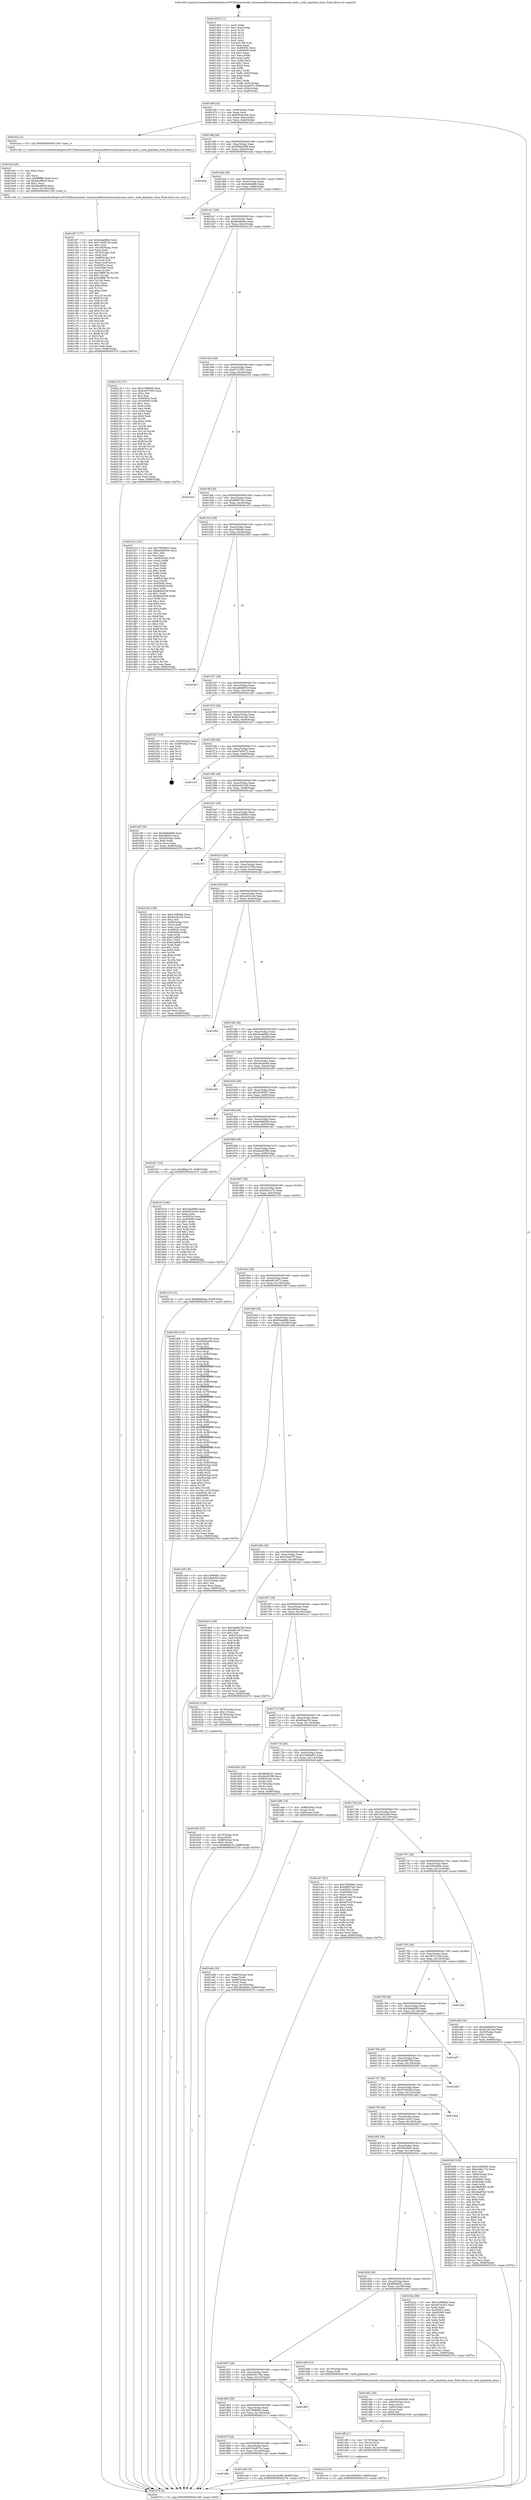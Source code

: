 digraph "0x401400" {
  label = "0x401400 (/mnt/c/Users/mathe/Desktop/tcc/POCII/binaries/extr_linuxsoundfirewiretascamtascam-midi.c_midi_playback_close_Final-ollvm.out::main(0))"
  labelloc = "t"
  node[shape=record]

  Entry [label="",width=0.3,height=0.3,shape=circle,fillcolor=black,style=filled]
  "0x40146f" [label="{
     0x40146f [32]\l
     | [instrs]\l
     &nbsp;&nbsp;0x40146f \<+6\>: mov -0x98(%rbp),%eax\l
     &nbsp;&nbsp;0x401475 \<+2\>: mov %eax,%ecx\l
     &nbsp;&nbsp;0x401477 \<+6\>: sub $0x855cb3e4,%ecx\l
     &nbsp;&nbsp;0x40147d \<+6\>: mov %eax,-0xac(%rbp)\l
     &nbsp;&nbsp;0x401483 \<+6\>: mov %ecx,-0xb0(%rbp)\l
     &nbsp;&nbsp;0x401489 \<+6\>: je 0000000000401bca \<main+0x7ca\>\l
  }"]
  "0x401bca" [label="{
     0x401bca [5]\l
     | [instrs]\l
     &nbsp;&nbsp;0x401bca \<+5\>: call 0000000000401160 \<next_i\>\l
     | [calls]\l
     &nbsp;&nbsp;0x401160 \{1\} (/mnt/c/Users/mathe/Desktop/tcc/POCII/binaries/extr_linuxsoundfirewiretascamtascam-midi.c_midi_playback_close_Final-ollvm.out::next_i)\l
  }"]
  "0x40148f" [label="{
     0x40148f [28]\l
     | [instrs]\l
     &nbsp;&nbsp;0x40148f \<+5\>: jmp 0000000000401494 \<main+0x94\>\l
     &nbsp;&nbsp;0x401494 \<+6\>: mov -0xac(%rbp),%eax\l
     &nbsp;&nbsp;0x40149a \<+5\>: sub $0x859a6288,%eax\l
     &nbsp;&nbsp;0x40149f \<+6\>: mov %eax,-0xb4(%rbp)\l
     &nbsp;&nbsp;0x4014a5 \<+6\>: je 0000000000401eda \<main+0xada\>\l
  }"]
  Exit [label="",width=0.3,height=0.3,shape=circle,fillcolor=black,style=filled,peripheries=2]
  "0x401eda" [label="{
     0x401eda\l
  }", style=dashed]
  "0x4014ab" [label="{
     0x4014ab [28]\l
     | [instrs]\l
     &nbsp;&nbsp;0x4014ab \<+5\>: jmp 00000000004014b0 \<main+0xb0\>\l
     &nbsp;&nbsp;0x4014b0 \<+6\>: mov -0xac(%rbp),%eax\l
     &nbsp;&nbsp;0x4014b6 \<+5\>: sub $0x8a9e8afb,%eax\l
     &nbsp;&nbsp;0x4014bb \<+6\>: mov %eax,-0xb8(%rbp)\l
     &nbsp;&nbsp;0x4014c1 \<+6\>: je 0000000000401f51 \<main+0xb51\>\l
  }"]
  "0x401e14" [label="{
     0x401e14 [15]\l
     | [instrs]\l
     &nbsp;&nbsp;0x401e14 \<+10\>: movl $0x5bf2fd02,-0x98(%rbp)\l
     &nbsp;&nbsp;0x401e1e \<+5\>: jmp 000000000040237b \<main+0xf7b\>\l
  }"]
  "0x401f51" [label="{
     0x401f51\l
  }", style=dashed]
  "0x4014c7" [label="{
     0x4014c7 [28]\l
     | [instrs]\l
     &nbsp;&nbsp;0x4014c7 \<+5\>: jmp 00000000004014cc \<main+0xcc\>\l
     &nbsp;&nbsp;0x4014cc \<+6\>: mov -0xac(%rbp),%eax\l
     &nbsp;&nbsp;0x4014d2 \<+5\>: sub $0x8bbfe0aa,%eax\l
     &nbsp;&nbsp;0x4014d7 \<+6\>: mov %eax,-0xbc(%rbp)\l
     &nbsp;&nbsp;0x4014dd \<+6\>: je 000000000040212f \<main+0xd2f\>\l
  }"]
  "0x401dff" [label="{
     0x401dff [21]\l
     | [instrs]\l
     &nbsp;&nbsp;0x401dff \<+4\>: mov -0x70(%rbp),%rcx\l
     &nbsp;&nbsp;0x401e03 \<+3\>: mov (%rcx),%rcx\l
     &nbsp;&nbsp;0x401e06 \<+3\>: mov %rcx,%rdi\l
     &nbsp;&nbsp;0x401e09 \<+6\>: mov %eax,-0x14c(%rbp)\l
     &nbsp;&nbsp;0x401e0f \<+5\>: call 0000000000401030 \<free@plt\>\l
     | [calls]\l
     &nbsp;&nbsp;0x401030 \{1\} (unknown)\l
  }"]
  "0x40212f" [label="{
     0x40212f [137]\l
     | [instrs]\l
     &nbsp;&nbsp;0x40212f \<+5\>: mov $0xa74f6e84,%eax\l
     &nbsp;&nbsp;0x402134 \<+5\>: mov $0xc8107505,%ecx\l
     &nbsp;&nbsp;0x402139 \<+2\>: mov $0x1,%dl\l
     &nbsp;&nbsp;0x40213b \<+2\>: xor %esi,%esi\l
     &nbsp;&nbsp;0x40213d \<+7\>: mov 0x40505c,%edi\l
     &nbsp;&nbsp;0x402144 \<+8\>: mov 0x405060,%r8d\l
     &nbsp;&nbsp;0x40214c \<+3\>: sub $0x1,%esi\l
     &nbsp;&nbsp;0x40214f \<+3\>: mov %edi,%r9d\l
     &nbsp;&nbsp;0x402152 \<+3\>: add %esi,%r9d\l
     &nbsp;&nbsp;0x402155 \<+4\>: imul %r9d,%edi\l
     &nbsp;&nbsp;0x402159 \<+3\>: and $0x1,%edi\l
     &nbsp;&nbsp;0x40215c \<+3\>: cmp $0x0,%edi\l
     &nbsp;&nbsp;0x40215f \<+4\>: sete %r10b\l
     &nbsp;&nbsp;0x402163 \<+4\>: cmp $0xa,%r8d\l
     &nbsp;&nbsp;0x402167 \<+4\>: setl %r11b\l
     &nbsp;&nbsp;0x40216b \<+3\>: mov %r10b,%bl\l
     &nbsp;&nbsp;0x40216e \<+3\>: xor $0xff,%bl\l
     &nbsp;&nbsp;0x402171 \<+3\>: mov %r11b,%r14b\l
     &nbsp;&nbsp;0x402174 \<+4\>: xor $0xff,%r14b\l
     &nbsp;&nbsp;0x402178 \<+3\>: xor $0x1,%dl\l
     &nbsp;&nbsp;0x40217b \<+3\>: mov %bl,%r15b\l
     &nbsp;&nbsp;0x40217e \<+4\>: and $0xff,%r15b\l
     &nbsp;&nbsp;0x402182 \<+3\>: and %dl,%r10b\l
     &nbsp;&nbsp;0x402185 \<+3\>: mov %r14b,%r12b\l
     &nbsp;&nbsp;0x402188 \<+4\>: and $0xff,%r12b\l
     &nbsp;&nbsp;0x40218c \<+3\>: and %dl,%r11b\l
     &nbsp;&nbsp;0x40218f \<+3\>: or %r10b,%r15b\l
     &nbsp;&nbsp;0x402192 \<+3\>: or %r11b,%r12b\l
     &nbsp;&nbsp;0x402195 \<+3\>: xor %r12b,%r15b\l
     &nbsp;&nbsp;0x402198 \<+3\>: or %r14b,%bl\l
     &nbsp;&nbsp;0x40219b \<+3\>: xor $0xff,%bl\l
     &nbsp;&nbsp;0x40219e \<+3\>: or $0x1,%dl\l
     &nbsp;&nbsp;0x4021a1 \<+2\>: and %dl,%bl\l
     &nbsp;&nbsp;0x4021a3 \<+3\>: or %bl,%r15b\l
     &nbsp;&nbsp;0x4021a6 \<+4\>: test $0x1,%r15b\l
     &nbsp;&nbsp;0x4021aa \<+3\>: cmovne %ecx,%eax\l
     &nbsp;&nbsp;0x4021ad \<+6\>: mov %eax,-0x98(%rbp)\l
     &nbsp;&nbsp;0x4021b3 \<+5\>: jmp 000000000040237b \<main+0xf7b\>\l
  }"]
  "0x4014e3" [label="{
     0x4014e3 [28]\l
     | [instrs]\l
     &nbsp;&nbsp;0x4014e3 \<+5\>: jmp 00000000004014e8 \<main+0xe8\>\l
     &nbsp;&nbsp;0x4014e8 \<+6\>: mov -0xac(%rbp),%eax\l
     &nbsp;&nbsp;0x4014ee \<+5\>: sub $0x9731f351,%eax\l
     &nbsp;&nbsp;0x4014f3 \<+6\>: mov %eax,-0xc0(%rbp)\l
     &nbsp;&nbsp;0x4014f9 \<+6\>: je 0000000000402333 \<main+0xf33\>\l
  }"]
  "0x401de2" [label="{
     0x401de2 [29]\l
     | [instrs]\l
     &nbsp;&nbsp;0x401de2 \<+10\>: movabs $0x4030d6,%rdi\l
     &nbsp;&nbsp;0x401dec \<+4\>: mov -0x60(%rbp),%rcx\l
     &nbsp;&nbsp;0x401df0 \<+2\>: mov %eax,(%rcx)\l
     &nbsp;&nbsp;0x401df2 \<+4\>: mov -0x60(%rbp),%rcx\l
     &nbsp;&nbsp;0x401df6 \<+2\>: mov (%rcx),%esi\l
     &nbsp;&nbsp;0x401df8 \<+2\>: mov $0x0,%al\l
     &nbsp;&nbsp;0x401dfa \<+5\>: call 0000000000401040 \<printf@plt\>\l
     | [calls]\l
     &nbsp;&nbsp;0x401040 \{1\} (unknown)\l
  }"]
  "0x402333" [label="{
     0x402333\l
  }", style=dashed]
  "0x4014ff" [label="{
     0x4014ff [28]\l
     | [instrs]\l
     &nbsp;&nbsp;0x4014ff \<+5\>: jmp 0000000000401504 \<main+0x104\>\l
     &nbsp;&nbsp;0x401504 \<+6\>: mov -0xac(%rbp),%eax\l
     &nbsp;&nbsp;0x40150a \<+5\>: sub $0x99f973a3,%eax\l
     &nbsp;&nbsp;0x40150f \<+6\>: mov %eax,-0xc4(%rbp)\l
     &nbsp;&nbsp;0x401515 \<+6\>: je 0000000000401d12 \<main+0x912\>\l
  }"]
  "0x40189b" [label="{
     0x40189b\l
  }", style=dashed]
  "0x401d12" [label="{
     0x401d12 [181]\l
     | [instrs]\l
     &nbsp;&nbsp;0x401d12 \<+5\>: mov $0x78080fe3,%eax\l
     &nbsp;&nbsp;0x401d17 \<+5\>: mov $0xdc6b650d,%ecx\l
     &nbsp;&nbsp;0x401d1c \<+2\>: mov $0x1,%dl\l
     &nbsp;&nbsp;0x401d1e \<+2\>: xor %esi,%esi\l
     &nbsp;&nbsp;0x401d20 \<+4\>: mov -0x68(%rbp),%rdi\l
     &nbsp;&nbsp;0x401d24 \<+3\>: mov (%rdi),%r8d\l
     &nbsp;&nbsp;0x401d27 \<+3\>: mov %esi,%r9d\l
     &nbsp;&nbsp;0x401d2a \<+3\>: sub %r8d,%r9d\l
     &nbsp;&nbsp;0x401d2d \<+3\>: mov %esi,%r8d\l
     &nbsp;&nbsp;0x401d30 \<+4\>: sub $0x1,%r8d\l
     &nbsp;&nbsp;0x401d34 \<+3\>: add %r8d,%r9d\l
     &nbsp;&nbsp;0x401d37 \<+3\>: sub %r9d,%esi\l
     &nbsp;&nbsp;0x401d3a \<+4\>: mov -0x68(%rbp),%rdi\l
     &nbsp;&nbsp;0x401d3e \<+2\>: mov %esi,(%rdi)\l
     &nbsp;&nbsp;0x401d40 \<+7\>: mov 0x40505c,%esi\l
     &nbsp;&nbsp;0x401d47 \<+8\>: mov 0x405060,%r8d\l
     &nbsp;&nbsp;0x401d4f \<+3\>: mov %esi,%r9d\l
     &nbsp;&nbsp;0x401d52 \<+7\>: add $0xfe8c8169,%r9d\l
     &nbsp;&nbsp;0x401d59 \<+4\>: sub $0x1,%r9d\l
     &nbsp;&nbsp;0x401d5d \<+7\>: sub $0xfe8c8169,%r9d\l
     &nbsp;&nbsp;0x401d64 \<+4\>: imul %r9d,%esi\l
     &nbsp;&nbsp;0x401d68 \<+3\>: and $0x1,%esi\l
     &nbsp;&nbsp;0x401d6b \<+3\>: cmp $0x0,%esi\l
     &nbsp;&nbsp;0x401d6e \<+4\>: sete %r10b\l
     &nbsp;&nbsp;0x401d72 \<+4\>: cmp $0xa,%r8d\l
     &nbsp;&nbsp;0x401d76 \<+4\>: setl %r11b\l
     &nbsp;&nbsp;0x401d7a \<+3\>: mov %r10b,%bl\l
     &nbsp;&nbsp;0x401d7d \<+3\>: xor $0xff,%bl\l
     &nbsp;&nbsp;0x401d80 \<+3\>: mov %r11b,%r14b\l
     &nbsp;&nbsp;0x401d83 \<+4\>: xor $0xff,%r14b\l
     &nbsp;&nbsp;0x401d87 \<+3\>: xor $0x1,%dl\l
     &nbsp;&nbsp;0x401d8a \<+3\>: mov %bl,%r15b\l
     &nbsp;&nbsp;0x401d8d \<+4\>: and $0xff,%r15b\l
     &nbsp;&nbsp;0x401d91 \<+3\>: and %dl,%r10b\l
     &nbsp;&nbsp;0x401d94 \<+3\>: mov %r14b,%r12b\l
     &nbsp;&nbsp;0x401d97 \<+4\>: and $0xff,%r12b\l
     &nbsp;&nbsp;0x401d9b \<+3\>: and %dl,%r11b\l
     &nbsp;&nbsp;0x401d9e \<+3\>: or %r10b,%r15b\l
     &nbsp;&nbsp;0x401da1 \<+3\>: or %r11b,%r12b\l
     &nbsp;&nbsp;0x401da4 \<+3\>: xor %r12b,%r15b\l
     &nbsp;&nbsp;0x401da7 \<+3\>: or %r14b,%bl\l
     &nbsp;&nbsp;0x401daa \<+3\>: xor $0xff,%bl\l
     &nbsp;&nbsp;0x401dad \<+3\>: or $0x1,%dl\l
     &nbsp;&nbsp;0x401db0 \<+2\>: and %dl,%bl\l
     &nbsp;&nbsp;0x401db2 \<+3\>: or %bl,%r15b\l
     &nbsp;&nbsp;0x401db5 \<+4\>: test $0x1,%r15b\l
     &nbsp;&nbsp;0x401db9 \<+3\>: cmovne %ecx,%eax\l
     &nbsp;&nbsp;0x401dbc \<+6\>: mov %eax,-0x98(%rbp)\l
     &nbsp;&nbsp;0x401dc2 \<+5\>: jmp 000000000040237b \<main+0xf7b\>\l
  }"]
  "0x40151b" [label="{
     0x40151b [28]\l
     | [instrs]\l
     &nbsp;&nbsp;0x40151b \<+5\>: jmp 0000000000401520 \<main+0x120\>\l
     &nbsp;&nbsp;0x401520 \<+6\>: mov -0xac(%rbp),%eax\l
     &nbsp;&nbsp;0x401526 \<+5\>: sub $0xa74f6e84,%eax\l
     &nbsp;&nbsp;0x40152b \<+6\>: mov %eax,-0xc8(%rbp)\l
     &nbsp;&nbsp;0x401531 \<+6\>: je 0000000000402363 \<main+0xf63\>\l
  }"]
  "0x401ca8" [label="{
     0x401ca8 [15]\l
     | [instrs]\l
     &nbsp;&nbsp;0x401ca8 \<+10\>: movl $0x1db32a99,-0x98(%rbp)\l
     &nbsp;&nbsp;0x401cb2 \<+5\>: jmp 000000000040237b \<main+0xf7b\>\l
  }"]
  "0x402363" [label="{
     0x402363\l
  }", style=dashed]
  "0x401537" [label="{
     0x401537 [28]\l
     | [instrs]\l
     &nbsp;&nbsp;0x401537 \<+5\>: jmp 000000000040153c \<main+0x13c\>\l
     &nbsp;&nbsp;0x40153c \<+6\>: mov -0xac(%rbp),%eax\l
     &nbsp;&nbsp;0x401542 \<+5\>: sub $0xadb9d819,%eax\l
     &nbsp;&nbsp;0x401547 \<+6\>: mov %eax,-0xcc(%rbp)\l
     &nbsp;&nbsp;0x40154d \<+6\>: je 0000000000401ad7 \<main+0x6d7\>\l
  }"]
  "0x40187f" [label="{
     0x40187f [28]\l
     | [instrs]\l
     &nbsp;&nbsp;0x40187f \<+5\>: jmp 0000000000401884 \<main+0x484\>\l
     &nbsp;&nbsp;0x401884 \<+6\>: mov -0xac(%rbp),%eax\l
     &nbsp;&nbsp;0x40188a \<+5\>: sub $0x7e2d873e,%eax\l
     &nbsp;&nbsp;0x40188f \<+6\>: mov %eax,-0x144(%rbp)\l
     &nbsp;&nbsp;0x401895 \<+6\>: je 0000000000401ca8 \<main+0x8a8\>\l
  }"]
  "0x401ad7" [label="{
     0x401ad7\l
  }", style=dashed]
  "0x401553" [label="{
     0x401553 [28]\l
     | [instrs]\l
     &nbsp;&nbsp;0x401553 \<+5\>: jmp 0000000000401558 \<main+0x158\>\l
     &nbsp;&nbsp;0x401558 \<+6\>: mov -0xac(%rbp),%eax\l
     &nbsp;&nbsp;0x40155e \<+5\>: sub $0xb5c4ccd5,%eax\l
     &nbsp;&nbsp;0x401563 \<+6\>: mov %eax,-0xd0(%rbp)\l
     &nbsp;&nbsp;0x401569 \<+6\>: je 0000000000402257 \<main+0xe57\>\l
  }"]
  "0x402311" [label="{
     0x402311\l
  }", style=dashed]
  "0x402257" [label="{
     0x402257 [18]\l
     | [instrs]\l
     &nbsp;&nbsp;0x402257 \<+3\>: mov -0x2c(%rbp),%eax\l
     &nbsp;&nbsp;0x40225a \<+4\>: lea -0x28(%rbp),%rsp\l
     &nbsp;&nbsp;0x40225e \<+1\>: pop %rbx\l
     &nbsp;&nbsp;0x40225f \<+2\>: pop %r12\l
     &nbsp;&nbsp;0x402261 \<+2\>: pop %r13\l
     &nbsp;&nbsp;0x402263 \<+2\>: pop %r14\l
     &nbsp;&nbsp;0x402265 \<+2\>: pop %r15\l
     &nbsp;&nbsp;0x402267 \<+1\>: pop %rbp\l
     &nbsp;&nbsp;0x402268 \<+1\>: ret\l
  }"]
  "0x40156f" [label="{
     0x40156f [28]\l
     | [instrs]\l
     &nbsp;&nbsp;0x40156f \<+5\>: jmp 0000000000401574 \<main+0x174\>\l
     &nbsp;&nbsp;0x401574 \<+6\>: mov -0xac(%rbp),%eax\l
     &nbsp;&nbsp;0x40157a \<+5\>: sub $0xb7ef3b72,%eax\l
     &nbsp;&nbsp;0x40157f \<+6\>: mov %eax,-0xd4(%rbp)\l
     &nbsp;&nbsp;0x401585 \<+6\>: je 0000000000401e23 \<main+0xa23\>\l
  }"]
  "0x401863" [label="{
     0x401863 [28]\l
     | [instrs]\l
     &nbsp;&nbsp;0x401863 \<+5\>: jmp 0000000000401868 \<main+0x468\>\l
     &nbsp;&nbsp;0x401868 \<+6\>: mov -0xac(%rbp),%eax\l
     &nbsp;&nbsp;0x40186e \<+5\>: sub $0x78080fe3,%eax\l
     &nbsp;&nbsp;0x401873 \<+6\>: mov %eax,-0x140(%rbp)\l
     &nbsp;&nbsp;0x401879 \<+6\>: je 0000000000402311 \<main+0xf11\>\l
  }"]
  "0x401e23" [label="{
     0x401e23\l
  }", style=dashed]
  "0x40158b" [label="{
     0x40158b [28]\l
     | [instrs]\l
     &nbsp;&nbsp;0x40158b \<+5\>: jmp 0000000000401590 \<main+0x190\>\l
     &nbsp;&nbsp;0x401590 \<+6\>: mov -0xac(%rbp),%eax\l
     &nbsp;&nbsp;0x401596 \<+5\>: sub $0xbc2621b9,%eax\l
     &nbsp;&nbsp;0x40159b \<+6\>: mov %eax,-0xd8(%rbp)\l
     &nbsp;&nbsp;0x4015a1 \<+6\>: je 0000000000401af5 \<main+0x6f5\>\l
  }"]
  "0x401f60" [label="{
     0x401f60\l
  }", style=dashed]
  "0x401af5" [label="{
     0x401af5 [30]\l
     | [instrs]\l
     &nbsp;&nbsp;0x401af5 \<+5\>: mov $0x8a9e8afb,%eax\l
     &nbsp;&nbsp;0x401afa \<+5\>: mov $0xc8f2fce,%ecx\l
     &nbsp;&nbsp;0x401aff \<+3\>: mov -0x30(%rbp),%edx\l
     &nbsp;&nbsp;0x401b02 \<+3\>: cmp $0x0,%edx\l
     &nbsp;&nbsp;0x401b05 \<+3\>: cmove %ecx,%eax\l
     &nbsp;&nbsp;0x401b08 \<+6\>: mov %eax,-0x98(%rbp)\l
     &nbsp;&nbsp;0x401b0e \<+5\>: jmp 000000000040237b \<main+0xf7b\>\l
  }"]
  "0x4015a7" [label="{
     0x4015a7 [28]\l
     | [instrs]\l
     &nbsp;&nbsp;0x4015a7 \<+5\>: jmp 00000000004015ac \<main+0x1ac\>\l
     &nbsp;&nbsp;0x4015ac \<+6\>: mov -0xac(%rbp),%eax\l
     &nbsp;&nbsp;0x4015b2 \<+5\>: sub $0xc4388962,%eax\l
     &nbsp;&nbsp;0x4015b7 \<+6\>: mov %eax,-0xdc(%rbp)\l
     &nbsp;&nbsp;0x4015bd \<+6\>: je 0000000000402347 \<main+0xf47\>\l
  }"]
  "0x401847" [label="{
     0x401847 [28]\l
     | [instrs]\l
     &nbsp;&nbsp;0x401847 \<+5\>: jmp 000000000040184c \<main+0x44c\>\l
     &nbsp;&nbsp;0x40184c \<+6\>: mov -0xac(%rbp),%eax\l
     &nbsp;&nbsp;0x401852 \<+5\>: sub $0x6836178e,%eax\l
     &nbsp;&nbsp;0x401857 \<+6\>: mov %eax,-0x13c(%rbp)\l
     &nbsp;&nbsp;0x40185d \<+6\>: je 0000000000401f60 \<main+0xb60\>\l
  }"]
  "0x402347" [label="{
     0x402347\l
  }", style=dashed]
  "0x4015c3" [label="{
     0x4015c3 [28]\l
     | [instrs]\l
     &nbsp;&nbsp;0x4015c3 \<+5\>: jmp 00000000004015c8 \<main+0x1c8\>\l
     &nbsp;&nbsp;0x4015c8 \<+6\>: mov -0xac(%rbp),%eax\l
     &nbsp;&nbsp;0x4015ce \<+5\>: sub $0xc8107505,%eax\l
     &nbsp;&nbsp;0x4015d3 \<+6\>: mov %eax,-0xe0(%rbp)\l
     &nbsp;&nbsp;0x4015d9 \<+6\>: je 00000000004021b8 \<main+0xdb8\>\l
  }"]
  "0x401dd6" [label="{
     0x401dd6 [12]\l
     | [instrs]\l
     &nbsp;&nbsp;0x401dd6 \<+4\>: mov -0x70(%rbp),%rax\l
     &nbsp;&nbsp;0x401dda \<+3\>: mov (%rax),%rdi\l
     &nbsp;&nbsp;0x401ddd \<+5\>: call 00000000004013f0 \<midi_playback_close\>\l
     | [calls]\l
     &nbsp;&nbsp;0x4013f0 \{1\} (/mnt/c/Users/mathe/Desktop/tcc/POCII/binaries/extr_linuxsoundfirewiretascamtascam-midi.c_midi_playback_close_Final-ollvm.out::midi_playback_close)\l
  }"]
  "0x4021b8" [label="{
     0x4021b8 [159]\l
     | [instrs]\l
     &nbsp;&nbsp;0x4021b8 \<+5\>: mov $0xa74f6e84,%eax\l
     &nbsp;&nbsp;0x4021bd \<+5\>: mov $0xb5c4ccd5,%ecx\l
     &nbsp;&nbsp;0x4021c2 \<+2\>: mov $0x1,%dl\l
     &nbsp;&nbsp;0x4021c4 \<+7\>: mov -0x90(%rbp),%rsi\l
     &nbsp;&nbsp;0x4021cb \<+2\>: mov (%rsi),%edi\l
     &nbsp;&nbsp;0x4021cd \<+3\>: mov %edi,-0x2c(%rbp)\l
     &nbsp;&nbsp;0x4021d0 \<+7\>: mov 0x40505c,%edi\l
     &nbsp;&nbsp;0x4021d7 \<+8\>: mov 0x405060,%r8d\l
     &nbsp;&nbsp;0x4021df \<+3\>: mov %edi,%r9d\l
     &nbsp;&nbsp;0x4021e2 \<+7\>: add $0x61af9f22,%r9d\l
     &nbsp;&nbsp;0x4021e9 \<+4\>: sub $0x1,%r9d\l
     &nbsp;&nbsp;0x4021ed \<+7\>: sub $0x61af9f22,%r9d\l
     &nbsp;&nbsp;0x4021f4 \<+4\>: imul %r9d,%edi\l
     &nbsp;&nbsp;0x4021f8 \<+3\>: and $0x1,%edi\l
     &nbsp;&nbsp;0x4021fb \<+3\>: cmp $0x0,%edi\l
     &nbsp;&nbsp;0x4021fe \<+4\>: sete %r10b\l
     &nbsp;&nbsp;0x402202 \<+4\>: cmp $0xa,%r8d\l
     &nbsp;&nbsp;0x402206 \<+4\>: setl %r11b\l
     &nbsp;&nbsp;0x40220a \<+3\>: mov %r10b,%bl\l
     &nbsp;&nbsp;0x40220d \<+3\>: xor $0xff,%bl\l
     &nbsp;&nbsp;0x402210 \<+3\>: mov %r11b,%r14b\l
     &nbsp;&nbsp;0x402213 \<+4\>: xor $0xff,%r14b\l
     &nbsp;&nbsp;0x402217 \<+3\>: xor $0x1,%dl\l
     &nbsp;&nbsp;0x40221a \<+3\>: mov %bl,%r15b\l
     &nbsp;&nbsp;0x40221d \<+4\>: and $0xff,%r15b\l
     &nbsp;&nbsp;0x402221 \<+3\>: and %dl,%r10b\l
     &nbsp;&nbsp;0x402224 \<+3\>: mov %r14b,%r12b\l
     &nbsp;&nbsp;0x402227 \<+4\>: and $0xff,%r12b\l
     &nbsp;&nbsp;0x40222b \<+3\>: and %dl,%r11b\l
     &nbsp;&nbsp;0x40222e \<+3\>: or %r10b,%r15b\l
     &nbsp;&nbsp;0x402231 \<+3\>: or %r11b,%r12b\l
     &nbsp;&nbsp;0x402234 \<+3\>: xor %r12b,%r15b\l
     &nbsp;&nbsp;0x402237 \<+3\>: or %r14b,%bl\l
     &nbsp;&nbsp;0x40223a \<+3\>: xor $0xff,%bl\l
     &nbsp;&nbsp;0x40223d \<+3\>: or $0x1,%dl\l
     &nbsp;&nbsp;0x402240 \<+2\>: and %dl,%bl\l
     &nbsp;&nbsp;0x402242 \<+3\>: or %bl,%r15b\l
     &nbsp;&nbsp;0x402245 \<+4\>: test $0x1,%r15b\l
     &nbsp;&nbsp;0x402249 \<+3\>: cmovne %ecx,%eax\l
     &nbsp;&nbsp;0x40224c \<+6\>: mov %eax,-0x98(%rbp)\l
     &nbsp;&nbsp;0x402252 \<+5\>: jmp 000000000040237b \<main+0xf7b\>\l
  }"]
  "0x4015df" [label="{
     0x4015df [28]\l
     | [instrs]\l
     &nbsp;&nbsp;0x4015df \<+5\>: jmp 00000000004015e4 \<main+0x1e4\>\l
     &nbsp;&nbsp;0x4015e4 \<+6\>: mov -0xac(%rbp),%eax\l
     &nbsp;&nbsp;0x4015ea \<+5\>: sub $0xca53d1a8,%eax\l
     &nbsp;&nbsp;0x4015ef \<+6\>: mov %eax,-0xe4(%rbp)\l
     &nbsp;&nbsp;0x4015f5 \<+6\>: je 0000000000401f04 \<main+0xb04\>\l
  }"]
  "0x40182b" [label="{
     0x40182b [28]\l
     | [instrs]\l
     &nbsp;&nbsp;0x40182b \<+5\>: jmp 0000000000401830 \<main+0x430\>\l
     &nbsp;&nbsp;0x401830 \<+6\>: mov -0xac(%rbp),%eax\l
     &nbsp;&nbsp;0x401836 \<+5\>: sub $0x6809a321,%eax\l
     &nbsp;&nbsp;0x40183b \<+6\>: mov %eax,-0x138(%rbp)\l
     &nbsp;&nbsp;0x401841 \<+6\>: je 0000000000401dd6 \<main+0x9d6\>\l
  }"]
  "0x401f04" [label="{
     0x401f04\l
  }", style=dashed]
  "0x4015fb" [label="{
     0x4015fb [28]\l
     | [instrs]\l
     &nbsp;&nbsp;0x4015fb \<+5\>: jmp 0000000000401600 \<main+0x200\>\l
     &nbsp;&nbsp;0x401600 \<+6\>: mov -0xac(%rbp),%eax\l
     &nbsp;&nbsp;0x401606 \<+5\>: sub $0xcbaa68de,%eax\l
     &nbsp;&nbsp;0x40160b \<+6\>: mov %eax,-0xe8(%rbp)\l
     &nbsp;&nbsp;0x401611 \<+6\>: je 00000000004022ae \<main+0xeae\>\l
  }"]
  "0x40202a" [label="{
     0x40202a [86]\l
     | [instrs]\l
     &nbsp;&nbsp;0x40202a \<+5\>: mov $0xc4388962,%eax\l
     &nbsp;&nbsp;0x40202f \<+5\>: mov $0x4d7ec5c3,%ecx\l
     &nbsp;&nbsp;0x402034 \<+2\>: xor %edx,%edx\l
     &nbsp;&nbsp;0x402036 \<+7\>: mov 0x40505c,%esi\l
     &nbsp;&nbsp;0x40203d \<+7\>: mov 0x405060,%edi\l
     &nbsp;&nbsp;0x402044 \<+3\>: sub $0x1,%edx\l
     &nbsp;&nbsp;0x402047 \<+3\>: mov %esi,%r8d\l
     &nbsp;&nbsp;0x40204a \<+3\>: add %edx,%r8d\l
     &nbsp;&nbsp;0x40204d \<+4\>: imul %r8d,%esi\l
     &nbsp;&nbsp;0x402051 \<+3\>: and $0x1,%esi\l
     &nbsp;&nbsp;0x402054 \<+3\>: cmp $0x0,%esi\l
     &nbsp;&nbsp;0x402057 \<+4\>: sete %r9b\l
     &nbsp;&nbsp;0x40205b \<+3\>: cmp $0xa,%edi\l
     &nbsp;&nbsp;0x40205e \<+4\>: setl %r10b\l
     &nbsp;&nbsp;0x402062 \<+3\>: mov %r9b,%r11b\l
     &nbsp;&nbsp;0x402065 \<+3\>: and %r10b,%r11b\l
     &nbsp;&nbsp;0x402068 \<+3\>: xor %r10b,%r9b\l
     &nbsp;&nbsp;0x40206b \<+3\>: or %r9b,%r11b\l
     &nbsp;&nbsp;0x40206e \<+4\>: test $0x1,%r11b\l
     &nbsp;&nbsp;0x402072 \<+3\>: cmovne %ecx,%eax\l
     &nbsp;&nbsp;0x402075 \<+6\>: mov %eax,-0x98(%rbp)\l
     &nbsp;&nbsp;0x40207b \<+5\>: jmp 000000000040237b \<main+0xf7b\>\l
  }"]
  "0x4022ae" [label="{
     0x4022ae\l
  }", style=dashed]
  "0x401617" [label="{
     0x401617 [28]\l
     | [instrs]\l
     &nbsp;&nbsp;0x401617 \<+5\>: jmp 000000000040161c \<main+0x21c\>\l
     &nbsp;&nbsp;0x40161c \<+6\>: mov -0xac(%rbp),%eax\l
     &nbsp;&nbsp;0x401622 \<+5\>: sub $0xcde26e48,%eax\l
     &nbsp;&nbsp;0x401627 \<+6\>: mov %eax,-0xec(%rbp)\l
     &nbsp;&nbsp;0x40162d \<+6\>: je 0000000000401e60 \<main+0xa60\>\l
  }"]
  "0x40180f" [label="{
     0x40180f [28]\l
     | [instrs]\l
     &nbsp;&nbsp;0x40180f \<+5\>: jmp 0000000000401814 \<main+0x414\>\l
     &nbsp;&nbsp;0x401814 \<+6\>: mov -0xac(%rbp),%eax\l
     &nbsp;&nbsp;0x40181a \<+5\>: sub $0x5bf2fd02,%eax\l
     &nbsp;&nbsp;0x40181f \<+6\>: mov %eax,-0x134(%rbp)\l
     &nbsp;&nbsp;0x401825 \<+6\>: je 000000000040202a \<main+0xc2a\>\l
  }"]
  "0x401e60" [label="{
     0x401e60\l
  }", style=dashed]
  "0x401633" [label="{
     0x401633 [28]\l
     | [instrs]\l
     &nbsp;&nbsp;0x401633 \<+5\>: jmp 0000000000401638 \<main+0x238\>\l
     &nbsp;&nbsp;0x401638 \<+6\>: mov -0xac(%rbp),%eax\l
     &nbsp;&nbsp;0x40163e \<+5\>: sub $0xcf229937,%eax\l
     &nbsp;&nbsp;0x401643 \<+6\>: mov %eax,-0xf0(%rbp)\l
     &nbsp;&nbsp;0x401649 \<+6\>: je 000000000040201b \<main+0xc1b\>\l
  }"]
  "0x402080" [label="{
     0x402080 [160]\l
     | [instrs]\l
     &nbsp;&nbsp;0x402080 \<+5\>: mov $0xc4388962,%eax\l
     &nbsp;&nbsp;0x402085 \<+5\>: mov $0xe28cc17b,%ecx\l
     &nbsp;&nbsp;0x40208a \<+2\>: mov $0x1,%dl\l
     &nbsp;&nbsp;0x40208c \<+7\>: mov -0x90(%rbp),%rsi\l
     &nbsp;&nbsp;0x402093 \<+6\>: movl $0x0,(%rsi)\l
     &nbsp;&nbsp;0x402099 \<+7\>: mov 0x40505c,%edi\l
     &nbsp;&nbsp;0x4020a0 \<+8\>: mov 0x405060,%r8d\l
     &nbsp;&nbsp;0x4020a8 \<+3\>: mov %edi,%r9d\l
     &nbsp;&nbsp;0x4020ab \<+7\>: add $0x4fadf3b5,%r9d\l
     &nbsp;&nbsp;0x4020b2 \<+4\>: sub $0x1,%r9d\l
     &nbsp;&nbsp;0x4020b6 \<+7\>: sub $0x4fadf3b5,%r9d\l
     &nbsp;&nbsp;0x4020bd \<+4\>: imul %r9d,%edi\l
     &nbsp;&nbsp;0x4020c1 \<+3\>: and $0x1,%edi\l
     &nbsp;&nbsp;0x4020c4 \<+3\>: cmp $0x0,%edi\l
     &nbsp;&nbsp;0x4020c7 \<+4\>: sete %r10b\l
     &nbsp;&nbsp;0x4020cb \<+4\>: cmp $0xa,%r8d\l
     &nbsp;&nbsp;0x4020cf \<+4\>: setl %r11b\l
     &nbsp;&nbsp;0x4020d3 \<+3\>: mov %r10b,%bl\l
     &nbsp;&nbsp;0x4020d6 \<+3\>: xor $0xff,%bl\l
     &nbsp;&nbsp;0x4020d9 \<+3\>: mov %r11b,%r14b\l
     &nbsp;&nbsp;0x4020dc \<+4\>: xor $0xff,%r14b\l
     &nbsp;&nbsp;0x4020e0 \<+3\>: xor $0x1,%dl\l
     &nbsp;&nbsp;0x4020e3 \<+3\>: mov %bl,%r15b\l
     &nbsp;&nbsp;0x4020e6 \<+4\>: and $0xff,%r15b\l
     &nbsp;&nbsp;0x4020ea \<+3\>: and %dl,%r10b\l
     &nbsp;&nbsp;0x4020ed \<+3\>: mov %r14b,%r12b\l
     &nbsp;&nbsp;0x4020f0 \<+4\>: and $0xff,%r12b\l
     &nbsp;&nbsp;0x4020f4 \<+3\>: and %dl,%r11b\l
     &nbsp;&nbsp;0x4020f7 \<+3\>: or %r10b,%r15b\l
     &nbsp;&nbsp;0x4020fa \<+3\>: or %r11b,%r12b\l
     &nbsp;&nbsp;0x4020fd \<+3\>: xor %r12b,%r15b\l
     &nbsp;&nbsp;0x402100 \<+3\>: or %r14b,%bl\l
     &nbsp;&nbsp;0x402103 \<+3\>: xor $0xff,%bl\l
     &nbsp;&nbsp;0x402106 \<+3\>: or $0x1,%dl\l
     &nbsp;&nbsp;0x402109 \<+2\>: and %dl,%bl\l
     &nbsp;&nbsp;0x40210b \<+3\>: or %bl,%r15b\l
     &nbsp;&nbsp;0x40210e \<+4\>: test $0x1,%r15b\l
     &nbsp;&nbsp;0x402112 \<+3\>: cmovne %ecx,%eax\l
     &nbsp;&nbsp;0x402115 \<+6\>: mov %eax,-0x98(%rbp)\l
     &nbsp;&nbsp;0x40211b \<+5\>: jmp 000000000040237b \<main+0xf7b\>\l
  }"]
  "0x40201b" [label="{
     0x40201b\l
  }", style=dashed]
  "0x40164f" [label="{
     0x40164f [28]\l
     | [instrs]\l
     &nbsp;&nbsp;0x40164f \<+5\>: jmp 0000000000401654 \<main+0x254\>\l
     &nbsp;&nbsp;0x401654 \<+6\>: mov -0xac(%rbp),%eax\l
     &nbsp;&nbsp;0x40165a \<+5\>: sub $0xdc6b650d,%eax\l
     &nbsp;&nbsp;0x40165f \<+6\>: mov %eax,-0xf4(%rbp)\l
     &nbsp;&nbsp;0x401665 \<+6\>: je 0000000000401dc7 \<main+0x9c7\>\l
  }"]
  "0x4017f3" [label="{
     0x4017f3 [28]\l
     | [instrs]\l
     &nbsp;&nbsp;0x4017f3 \<+5\>: jmp 00000000004017f8 \<main+0x3f8\>\l
     &nbsp;&nbsp;0x4017f8 \<+6\>: mov -0xac(%rbp),%eax\l
     &nbsp;&nbsp;0x4017fe \<+5\>: sub $0x4d7ec5c3,%eax\l
     &nbsp;&nbsp;0x401803 \<+6\>: mov %eax,-0x130(%rbp)\l
     &nbsp;&nbsp;0x401809 \<+6\>: je 0000000000402080 \<main+0xc80\>\l
  }"]
  "0x401dc7" [label="{
     0x401dc7 [15]\l
     | [instrs]\l
     &nbsp;&nbsp;0x401dc7 \<+10\>: movl $0xd8dae7b,-0x98(%rbp)\l
     &nbsp;&nbsp;0x401dd1 \<+5\>: jmp 000000000040237b \<main+0xf7b\>\l
  }"]
  "0x40166b" [label="{
     0x40166b [28]\l
     | [instrs]\l
     &nbsp;&nbsp;0x40166b \<+5\>: jmp 0000000000401670 \<main+0x270\>\l
     &nbsp;&nbsp;0x401670 \<+6\>: mov -0xac(%rbp),%eax\l
     &nbsp;&nbsp;0x401676 \<+5\>: sub $0xddcd5398,%eax\l
     &nbsp;&nbsp;0x40167b \<+6\>: mov %eax,-0xf8(%rbp)\l
     &nbsp;&nbsp;0x401681 \<+6\>: je 0000000000401b74 \<main+0x774\>\l
  }"]
  "0x401e84" [label="{
     0x401e84\l
  }", style=dashed]
  "0x401b74" [label="{
     0x401b74 [86]\l
     | [instrs]\l
     &nbsp;&nbsp;0x401b74 \<+5\>: mov $0xcbaa68de,%eax\l
     &nbsp;&nbsp;0x401b79 \<+5\>: mov $0x855cb3e4,%ecx\l
     &nbsp;&nbsp;0x401b7e \<+2\>: xor %edx,%edx\l
     &nbsp;&nbsp;0x401b80 \<+7\>: mov 0x40505c,%esi\l
     &nbsp;&nbsp;0x401b87 \<+7\>: mov 0x405060,%edi\l
     &nbsp;&nbsp;0x401b8e \<+3\>: sub $0x1,%edx\l
     &nbsp;&nbsp;0x401b91 \<+3\>: mov %esi,%r8d\l
     &nbsp;&nbsp;0x401b94 \<+3\>: add %edx,%r8d\l
     &nbsp;&nbsp;0x401b97 \<+4\>: imul %r8d,%esi\l
     &nbsp;&nbsp;0x401b9b \<+3\>: and $0x1,%esi\l
     &nbsp;&nbsp;0x401b9e \<+3\>: cmp $0x0,%esi\l
     &nbsp;&nbsp;0x401ba1 \<+4\>: sete %r9b\l
     &nbsp;&nbsp;0x401ba5 \<+3\>: cmp $0xa,%edi\l
     &nbsp;&nbsp;0x401ba8 \<+4\>: setl %r10b\l
     &nbsp;&nbsp;0x401bac \<+3\>: mov %r9b,%r11b\l
     &nbsp;&nbsp;0x401baf \<+3\>: and %r10b,%r11b\l
     &nbsp;&nbsp;0x401bb2 \<+3\>: xor %r10b,%r9b\l
     &nbsp;&nbsp;0x401bb5 \<+3\>: or %r9b,%r11b\l
     &nbsp;&nbsp;0x401bb8 \<+4\>: test $0x1,%r11b\l
     &nbsp;&nbsp;0x401bbc \<+3\>: cmovne %ecx,%eax\l
     &nbsp;&nbsp;0x401bbf \<+6\>: mov %eax,-0x98(%rbp)\l
     &nbsp;&nbsp;0x401bc5 \<+5\>: jmp 000000000040237b \<main+0xf7b\>\l
  }"]
  "0x401687" [label="{
     0x401687 [28]\l
     | [instrs]\l
     &nbsp;&nbsp;0x401687 \<+5\>: jmp 000000000040168c \<main+0x28c\>\l
     &nbsp;&nbsp;0x40168c \<+6\>: mov -0xac(%rbp),%eax\l
     &nbsp;&nbsp;0x401692 \<+5\>: sub $0xe28cc17b,%eax\l
     &nbsp;&nbsp;0x401697 \<+6\>: mov %eax,-0xfc(%rbp)\l
     &nbsp;&nbsp;0x40169d \<+6\>: je 0000000000402120 \<main+0xd20\>\l
  }"]
  "0x4017d7" [label="{
     0x4017d7 [28]\l
     | [instrs]\l
     &nbsp;&nbsp;0x4017d7 \<+5\>: jmp 00000000004017dc \<main+0x3dc\>\l
     &nbsp;&nbsp;0x4017dc \<+6\>: mov -0xac(%rbp),%eax\l
     &nbsp;&nbsp;0x4017e2 \<+5\>: sub $0x432622b3,%eax\l
     &nbsp;&nbsp;0x4017e7 \<+6\>: mov %eax,-0x12c(%rbp)\l
     &nbsp;&nbsp;0x4017ed \<+6\>: je 0000000000401e84 \<main+0xa84\>\l
  }"]
  "0x402120" [label="{
     0x402120 [15]\l
     | [instrs]\l
     &nbsp;&nbsp;0x402120 \<+10\>: movl $0x8bbfe0aa,-0x98(%rbp)\l
     &nbsp;&nbsp;0x40212a \<+5\>: jmp 000000000040237b \<main+0xf7b\>\l
  }"]
  "0x4016a3" [label="{
     0x4016a3 [28]\l
     | [instrs]\l
     &nbsp;&nbsp;0x4016a3 \<+5\>: jmp 00000000004016a8 \<main+0x2a8\>\l
     &nbsp;&nbsp;0x4016a8 \<+6\>: mov -0xac(%rbp),%eax\l
     &nbsp;&nbsp;0x4016ae \<+5\>: sub $0xef615672,%eax\l
     &nbsp;&nbsp;0x4016b3 \<+6\>: mov %eax,-0x100(%rbp)\l
     &nbsp;&nbsp;0x4016b9 \<+6\>: je 000000000040190f \<main+0x50f\>\l
  }"]
  "0x402269" [label="{
     0x402269\l
  }", style=dashed]
  "0x40190f" [label="{
     0x40190f [314]\l
     | [instrs]\l
     &nbsp;&nbsp;0x40190f \<+5\>: mov $0x3eb86799,%eax\l
     &nbsp;&nbsp;0x401914 \<+5\>: mov $0xf39a4d94,%ecx\l
     &nbsp;&nbsp;0x401919 \<+2\>: xor %edx,%edx\l
     &nbsp;&nbsp;0x40191b \<+3\>: mov %rsp,%rsi\l
     &nbsp;&nbsp;0x40191e \<+4\>: add $0xfffffffffffffff0,%rsi\l
     &nbsp;&nbsp;0x401922 \<+3\>: mov %rsi,%rsp\l
     &nbsp;&nbsp;0x401925 \<+7\>: mov %rsi,-0x90(%rbp)\l
     &nbsp;&nbsp;0x40192c \<+3\>: mov %rsp,%rsi\l
     &nbsp;&nbsp;0x40192f \<+4\>: add $0xfffffffffffffff0,%rsi\l
     &nbsp;&nbsp;0x401933 \<+3\>: mov %rsi,%rsp\l
     &nbsp;&nbsp;0x401936 \<+3\>: mov %rsp,%rdi\l
     &nbsp;&nbsp;0x401939 \<+4\>: add $0xfffffffffffffff0,%rdi\l
     &nbsp;&nbsp;0x40193d \<+3\>: mov %rdi,%rsp\l
     &nbsp;&nbsp;0x401940 \<+7\>: mov %rdi,-0x88(%rbp)\l
     &nbsp;&nbsp;0x401947 \<+3\>: mov %rsp,%rdi\l
     &nbsp;&nbsp;0x40194a \<+4\>: add $0xfffffffffffffff0,%rdi\l
     &nbsp;&nbsp;0x40194e \<+3\>: mov %rdi,%rsp\l
     &nbsp;&nbsp;0x401951 \<+4\>: mov %rdi,-0x80(%rbp)\l
     &nbsp;&nbsp;0x401955 \<+3\>: mov %rsp,%rdi\l
     &nbsp;&nbsp;0x401958 \<+4\>: add $0xfffffffffffffff0,%rdi\l
     &nbsp;&nbsp;0x40195c \<+3\>: mov %rdi,%rsp\l
     &nbsp;&nbsp;0x40195f \<+4\>: mov %rdi,-0x78(%rbp)\l
     &nbsp;&nbsp;0x401963 \<+3\>: mov %rsp,%rdi\l
     &nbsp;&nbsp;0x401966 \<+4\>: add $0xfffffffffffffff0,%rdi\l
     &nbsp;&nbsp;0x40196a \<+3\>: mov %rdi,%rsp\l
     &nbsp;&nbsp;0x40196d \<+4\>: mov %rdi,-0x70(%rbp)\l
     &nbsp;&nbsp;0x401971 \<+3\>: mov %rsp,%rdi\l
     &nbsp;&nbsp;0x401974 \<+4\>: add $0xfffffffffffffff0,%rdi\l
     &nbsp;&nbsp;0x401978 \<+3\>: mov %rdi,%rsp\l
     &nbsp;&nbsp;0x40197b \<+4\>: mov %rdi,-0x68(%rbp)\l
     &nbsp;&nbsp;0x40197f \<+3\>: mov %rsp,%rdi\l
     &nbsp;&nbsp;0x401982 \<+4\>: add $0xfffffffffffffff0,%rdi\l
     &nbsp;&nbsp;0x401986 \<+3\>: mov %rdi,%rsp\l
     &nbsp;&nbsp;0x401989 \<+4\>: mov %rdi,-0x60(%rbp)\l
     &nbsp;&nbsp;0x40198d \<+3\>: mov %rsp,%rdi\l
     &nbsp;&nbsp;0x401990 \<+4\>: add $0xfffffffffffffff0,%rdi\l
     &nbsp;&nbsp;0x401994 \<+3\>: mov %rdi,%rsp\l
     &nbsp;&nbsp;0x401997 \<+4\>: mov %rdi,-0x58(%rbp)\l
     &nbsp;&nbsp;0x40199b \<+3\>: mov %rsp,%rdi\l
     &nbsp;&nbsp;0x40199e \<+4\>: add $0xfffffffffffffff0,%rdi\l
     &nbsp;&nbsp;0x4019a2 \<+3\>: mov %rdi,%rsp\l
     &nbsp;&nbsp;0x4019a5 \<+4\>: mov %rdi,-0x50(%rbp)\l
     &nbsp;&nbsp;0x4019a9 \<+3\>: mov %rsp,%rdi\l
     &nbsp;&nbsp;0x4019ac \<+4\>: add $0xfffffffffffffff0,%rdi\l
     &nbsp;&nbsp;0x4019b0 \<+3\>: mov %rdi,%rsp\l
     &nbsp;&nbsp;0x4019b3 \<+4\>: mov %rdi,-0x48(%rbp)\l
     &nbsp;&nbsp;0x4019b7 \<+3\>: mov %rsp,%rdi\l
     &nbsp;&nbsp;0x4019ba \<+4\>: add $0xfffffffffffffff0,%rdi\l
     &nbsp;&nbsp;0x4019be \<+3\>: mov %rdi,%rsp\l
     &nbsp;&nbsp;0x4019c1 \<+4\>: mov %rdi,-0x40(%rbp)\l
     &nbsp;&nbsp;0x4019c5 \<+7\>: mov -0x90(%rbp),%rdi\l
     &nbsp;&nbsp;0x4019cc \<+6\>: movl $0x0,(%rdi)\l
     &nbsp;&nbsp;0x4019d2 \<+7\>: mov -0x9c(%rbp),%r8d\l
     &nbsp;&nbsp;0x4019d9 \<+3\>: mov %r8d,(%rsi)\l
     &nbsp;&nbsp;0x4019dc \<+7\>: mov -0x88(%rbp),%rdi\l
     &nbsp;&nbsp;0x4019e3 \<+7\>: mov -0xa8(%rbp),%r9\l
     &nbsp;&nbsp;0x4019ea \<+3\>: mov %r9,(%rdi)\l
     &nbsp;&nbsp;0x4019ed \<+3\>: cmpl $0x2,(%rsi)\l
     &nbsp;&nbsp;0x4019f0 \<+4\>: setne %r10b\l
     &nbsp;&nbsp;0x4019f4 \<+4\>: and $0x1,%r10b\l
     &nbsp;&nbsp;0x4019f8 \<+4\>: mov %r10b,-0x31(%rbp)\l
     &nbsp;&nbsp;0x4019fc \<+8\>: mov 0x40505c,%r11d\l
     &nbsp;&nbsp;0x401a04 \<+7\>: mov 0x405060,%ebx\l
     &nbsp;&nbsp;0x401a0b \<+3\>: sub $0x1,%edx\l
     &nbsp;&nbsp;0x401a0e \<+3\>: mov %r11d,%r14d\l
     &nbsp;&nbsp;0x401a11 \<+3\>: add %edx,%r14d\l
     &nbsp;&nbsp;0x401a14 \<+4\>: imul %r14d,%r11d\l
     &nbsp;&nbsp;0x401a18 \<+4\>: and $0x1,%r11d\l
     &nbsp;&nbsp;0x401a1c \<+4\>: cmp $0x0,%r11d\l
     &nbsp;&nbsp;0x401a20 \<+4\>: sete %r10b\l
     &nbsp;&nbsp;0x401a24 \<+3\>: cmp $0xa,%ebx\l
     &nbsp;&nbsp;0x401a27 \<+4\>: setl %r15b\l
     &nbsp;&nbsp;0x401a2b \<+3\>: mov %r10b,%r12b\l
     &nbsp;&nbsp;0x401a2e \<+3\>: and %r15b,%r12b\l
     &nbsp;&nbsp;0x401a31 \<+3\>: xor %r15b,%r10b\l
     &nbsp;&nbsp;0x401a34 \<+3\>: or %r10b,%r12b\l
     &nbsp;&nbsp;0x401a37 \<+4\>: test $0x1,%r12b\l
     &nbsp;&nbsp;0x401a3b \<+3\>: cmovne %ecx,%eax\l
     &nbsp;&nbsp;0x401a3e \<+6\>: mov %eax,-0x98(%rbp)\l
     &nbsp;&nbsp;0x401a44 \<+5\>: jmp 000000000040237b \<main+0xf7b\>\l
  }"]
  "0x4016bf" [label="{
     0x4016bf [28]\l
     | [instrs]\l
     &nbsp;&nbsp;0x4016bf \<+5\>: jmp 00000000004016c4 \<main+0x2c4\>\l
     &nbsp;&nbsp;0x4016c4 \<+6\>: mov -0xac(%rbp),%eax\l
     &nbsp;&nbsp;0x4016ca \<+5\>: sub $0xf39a4d94,%eax\l
     &nbsp;&nbsp;0x4016cf \<+6\>: mov %eax,-0x104(%rbp)\l
     &nbsp;&nbsp;0x4016d5 \<+6\>: je 0000000000401a49 \<main+0x649\>\l
  }"]
  "0x4017bb" [label="{
     0x4017bb [28]\l
     | [instrs]\l
     &nbsp;&nbsp;0x4017bb \<+5\>: jmp 00000000004017c0 \<main+0x3c0\>\l
     &nbsp;&nbsp;0x4017c0 \<+6\>: mov -0xac(%rbp),%eax\l
     &nbsp;&nbsp;0x4017c6 \<+5\>: sub $0x3eb86799,%eax\l
     &nbsp;&nbsp;0x4017cb \<+6\>: mov %eax,-0x128(%rbp)\l
     &nbsp;&nbsp;0x4017d1 \<+6\>: je 0000000000402269 \<main+0xe69\>\l
  }"]
  "0x401a49" [label="{
     0x401a49 [30]\l
     | [instrs]\l
     &nbsp;&nbsp;0x401a49 \<+5\>: mov $0x14b0e801,%eax\l
     &nbsp;&nbsp;0x401a4e \<+5\>: mov $0x3afa4059,%ecx\l
     &nbsp;&nbsp;0x401a53 \<+3\>: mov -0x31(%rbp),%dl\l
     &nbsp;&nbsp;0x401a56 \<+3\>: test $0x1,%dl\l
     &nbsp;&nbsp;0x401a59 \<+3\>: cmovne %ecx,%eax\l
     &nbsp;&nbsp;0x401a5c \<+6\>: mov %eax,-0x98(%rbp)\l
     &nbsp;&nbsp;0x401a62 \<+5\>: jmp 000000000040237b \<main+0xf7b\>\l
  }"]
  "0x4016db" [label="{
     0x4016db [28]\l
     | [instrs]\l
     &nbsp;&nbsp;0x4016db \<+5\>: jmp 00000000004016e0 \<main+0x2e0\>\l
     &nbsp;&nbsp;0x4016e0 \<+6\>: mov -0xac(%rbp),%eax\l
     &nbsp;&nbsp;0x4016e6 \<+5\>: sub $0x32ea979,%eax\l
     &nbsp;&nbsp;0x4016eb \<+6\>: mov %eax,-0x108(%rbp)\l
     &nbsp;&nbsp;0x4016f1 \<+6\>: je 00000000004018a5 \<main+0x4a5\>\l
  }"]
  "0x401a67" [label="{
     0x401a67\l
  }", style=dashed]
  "0x4018a5" [label="{
     0x4018a5 [106]\l
     | [instrs]\l
     &nbsp;&nbsp;0x4018a5 \<+5\>: mov $0x3eb86799,%eax\l
     &nbsp;&nbsp;0x4018aa \<+5\>: mov $0xef615672,%ecx\l
     &nbsp;&nbsp;0x4018af \<+2\>: mov $0x1,%dl\l
     &nbsp;&nbsp;0x4018b1 \<+7\>: mov -0x92(%rbp),%sil\l
     &nbsp;&nbsp;0x4018b8 \<+7\>: mov -0x91(%rbp),%dil\l
     &nbsp;&nbsp;0x4018bf \<+3\>: mov %sil,%r8b\l
     &nbsp;&nbsp;0x4018c2 \<+4\>: xor $0xff,%r8b\l
     &nbsp;&nbsp;0x4018c6 \<+3\>: mov %dil,%r9b\l
     &nbsp;&nbsp;0x4018c9 \<+4\>: xor $0xff,%r9b\l
     &nbsp;&nbsp;0x4018cd \<+3\>: xor $0x0,%dl\l
     &nbsp;&nbsp;0x4018d0 \<+3\>: mov %r8b,%r10b\l
     &nbsp;&nbsp;0x4018d3 \<+4\>: and $0x0,%r10b\l
     &nbsp;&nbsp;0x4018d7 \<+3\>: and %dl,%sil\l
     &nbsp;&nbsp;0x4018da \<+3\>: mov %r9b,%r11b\l
     &nbsp;&nbsp;0x4018dd \<+4\>: and $0x0,%r11b\l
     &nbsp;&nbsp;0x4018e1 \<+3\>: and %dl,%dil\l
     &nbsp;&nbsp;0x4018e4 \<+3\>: or %sil,%r10b\l
     &nbsp;&nbsp;0x4018e7 \<+3\>: or %dil,%r11b\l
     &nbsp;&nbsp;0x4018ea \<+3\>: xor %r11b,%r10b\l
     &nbsp;&nbsp;0x4018ed \<+3\>: or %r9b,%r8b\l
     &nbsp;&nbsp;0x4018f0 \<+4\>: xor $0xff,%r8b\l
     &nbsp;&nbsp;0x4018f4 \<+3\>: or $0x0,%dl\l
     &nbsp;&nbsp;0x4018f7 \<+3\>: and %dl,%r8b\l
     &nbsp;&nbsp;0x4018fa \<+3\>: or %r8b,%r10b\l
     &nbsp;&nbsp;0x4018fd \<+4\>: test $0x1,%r10b\l
     &nbsp;&nbsp;0x401901 \<+3\>: cmovne %ecx,%eax\l
     &nbsp;&nbsp;0x401904 \<+6\>: mov %eax,-0x98(%rbp)\l
     &nbsp;&nbsp;0x40190a \<+5\>: jmp 000000000040237b \<main+0xf7b\>\l
  }"]
  "0x4016f7" [label="{
     0x4016f7 [28]\l
     | [instrs]\l
     &nbsp;&nbsp;0x4016f7 \<+5\>: jmp 00000000004016fc \<main+0x2fc\>\l
     &nbsp;&nbsp;0x4016fc \<+6\>: mov -0xac(%rbp),%eax\l
     &nbsp;&nbsp;0x401702 \<+5\>: sub $0xc8f2fce,%eax\l
     &nbsp;&nbsp;0x401707 \<+6\>: mov %eax,-0x10c(%rbp)\l
     &nbsp;&nbsp;0x40170d \<+6\>: je 0000000000401b13 \<main+0x713\>\l
  }"]
  "0x40237b" [label="{
     0x40237b [5]\l
     | [instrs]\l
     &nbsp;&nbsp;0x40237b \<+5\>: jmp 000000000040146f \<main+0x6f\>\l
  }"]
  "0x401400" [label="{
     0x401400 [111]\l
     | [instrs]\l
     &nbsp;&nbsp;0x401400 \<+1\>: push %rbp\l
     &nbsp;&nbsp;0x401401 \<+3\>: mov %rsp,%rbp\l
     &nbsp;&nbsp;0x401404 \<+2\>: push %r15\l
     &nbsp;&nbsp;0x401406 \<+2\>: push %r14\l
     &nbsp;&nbsp;0x401408 \<+2\>: push %r13\l
     &nbsp;&nbsp;0x40140a \<+2\>: push %r12\l
     &nbsp;&nbsp;0x40140c \<+1\>: push %rbx\l
     &nbsp;&nbsp;0x40140d \<+7\>: sub $0x148,%rsp\l
     &nbsp;&nbsp;0x401414 \<+2\>: xor %eax,%eax\l
     &nbsp;&nbsp;0x401416 \<+7\>: mov 0x40505c,%ecx\l
     &nbsp;&nbsp;0x40141d \<+7\>: mov 0x405060,%edx\l
     &nbsp;&nbsp;0x401424 \<+3\>: sub $0x1,%eax\l
     &nbsp;&nbsp;0x401427 \<+3\>: mov %ecx,%r8d\l
     &nbsp;&nbsp;0x40142a \<+3\>: add %eax,%r8d\l
     &nbsp;&nbsp;0x40142d \<+4\>: imul %r8d,%ecx\l
     &nbsp;&nbsp;0x401431 \<+3\>: and $0x1,%ecx\l
     &nbsp;&nbsp;0x401434 \<+3\>: cmp $0x0,%ecx\l
     &nbsp;&nbsp;0x401437 \<+4\>: sete %r9b\l
     &nbsp;&nbsp;0x40143b \<+4\>: and $0x1,%r9b\l
     &nbsp;&nbsp;0x40143f \<+7\>: mov %r9b,-0x92(%rbp)\l
     &nbsp;&nbsp;0x401446 \<+3\>: cmp $0xa,%edx\l
     &nbsp;&nbsp;0x401449 \<+4\>: setl %r9b\l
     &nbsp;&nbsp;0x40144d \<+4\>: and $0x1,%r9b\l
     &nbsp;&nbsp;0x401451 \<+7\>: mov %r9b,-0x91(%rbp)\l
     &nbsp;&nbsp;0x401458 \<+10\>: movl $0x32ea979,-0x98(%rbp)\l
     &nbsp;&nbsp;0x401462 \<+6\>: mov %edi,-0x9c(%rbp)\l
     &nbsp;&nbsp;0x401468 \<+7\>: mov %rsi,-0xa8(%rbp)\l
  }"]
  "0x40179f" [label="{
     0x40179f [28]\l
     | [instrs]\l
     &nbsp;&nbsp;0x40179f \<+5\>: jmp 00000000004017a4 \<main+0x3a4\>\l
     &nbsp;&nbsp;0x4017a4 \<+6\>: mov -0xac(%rbp),%eax\l
     &nbsp;&nbsp;0x4017aa \<+5\>: sub $0x3afa4059,%eax\l
     &nbsp;&nbsp;0x4017af \<+6\>: mov %eax,-0x124(%rbp)\l
     &nbsp;&nbsp;0x4017b5 \<+6\>: je 0000000000401a67 \<main+0x667\>\l
  }"]
  "0x401fbb" [label="{
     0x401fbb\l
  }", style=dashed]
  "0x401b13" [label="{
     0x401b13 [29]\l
     | [instrs]\l
     &nbsp;&nbsp;0x401b13 \<+4\>: mov -0x78(%rbp),%rax\l
     &nbsp;&nbsp;0x401b17 \<+6\>: movl $0x1,(%rax)\l
     &nbsp;&nbsp;0x401b1d \<+4\>: mov -0x78(%rbp),%rax\l
     &nbsp;&nbsp;0x401b21 \<+3\>: movslq (%rax),%rax\l
     &nbsp;&nbsp;0x401b24 \<+4\>: shl $0x2,%rax\l
     &nbsp;&nbsp;0x401b28 \<+3\>: mov %rax,%rdi\l
     &nbsp;&nbsp;0x401b2b \<+5\>: call 0000000000401050 \<malloc@plt\>\l
     | [calls]\l
     &nbsp;&nbsp;0x401050 \{1\} (unknown)\l
  }"]
  "0x401713" [label="{
     0x401713 [28]\l
     | [instrs]\l
     &nbsp;&nbsp;0x401713 \<+5\>: jmp 0000000000401718 \<main+0x318\>\l
     &nbsp;&nbsp;0x401718 \<+6\>: mov -0xac(%rbp),%eax\l
     &nbsp;&nbsp;0x40171e \<+5\>: sub $0xd8dae7b,%eax\l
     &nbsp;&nbsp;0x401723 \<+6\>: mov %eax,-0x110(%rbp)\l
     &nbsp;&nbsp;0x401729 \<+6\>: je 0000000000401b50 \<main+0x750\>\l
  }"]
  "0x401bf7" [label="{
     0x401bf7 [177]\l
     | [instrs]\l
     &nbsp;&nbsp;0x401bf7 \<+5\>: mov $0xcbaa68de,%ecx\l
     &nbsp;&nbsp;0x401bfc \<+5\>: mov $0x7e2d873e,%edx\l
     &nbsp;&nbsp;0x401c01 \<+3\>: mov $0x1,%sil\l
     &nbsp;&nbsp;0x401c04 \<+6\>: mov -0x148(%rbp),%edi\l
     &nbsp;&nbsp;0x401c0a \<+3\>: imul %eax,%edi\l
     &nbsp;&nbsp;0x401c0d \<+4\>: mov -0x70(%rbp),%r8\l
     &nbsp;&nbsp;0x401c11 \<+3\>: mov (%r8),%r8\l
     &nbsp;&nbsp;0x401c14 \<+4\>: mov -0x68(%rbp),%r9\l
     &nbsp;&nbsp;0x401c18 \<+3\>: movslq (%r9),%r9\l
     &nbsp;&nbsp;0x401c1b \<+4\>: mov %edi,(%r8,%r9,4)\l
     &nbsp;&nbsp;0x401c1f \<+7\>: mov 0x40505c,%eax\l
     &nbsp;&nbsp;0x401c26 \<+7\>: mov 0x405060,%edi\l
     &nbsp;&nbsp;0x401c2d \<+3\>: mov %eax,%r10d\l
     &nbsp;&nbsp;0x401c30 \<+7\>: sub $0x29f8873b,%r10d\l
     &nbsp;&nbsp;0x401c37 \<+4\>: sub $0x1,%r10d\l
     &nbsp;&nbsp;0x401c3b \<+7\>: add $0x29f8873b,%r10d\l
     &nbsp;&nbsp;0x401c42 \<+4\>: imul %r10d,%eax\l
     &nbsp;&nbsp;0x401c46 \<+3\>: and $0x1,%eax\l
     &nbsp;&nbsp;0x401c49 \<+3\>: cmp $0x0,%eax\l
     &nbsp;&nbsp;0x401c4c \<+4\>: sete %r11b\l
     &nbsp;&nbsp;0x401c50 \<+3\>: cmp $0xa,%edi\l
     &nbsp;&nbsp;0x401c53 \<+3\>: setl %bl\l
     &nbsp;&nbsp;0x401c56 \<+3\>: mov %r11b,%r14b\l
     &nbsp;&nbsp;0x401c59 \<+4\>: xor $0xff,%r14b\l
     &nbsp;&nbsp;0x401c5d \<+3\>: mov %bl,%r15b\l
     &nbsp;&nbsp;0x401c60 \<+4\>: xor $0xff,%r15b\l
     &nbsp;&nbsp;0x401c64 \<+4\>: xor $0x0,%sil\l
     &nbsp;&nbsp;0x401c68 \<+3\>: mov %r14b,%r12b\l
     &nbsp;&nbsp;0x401c6b \<+4\>: and $0x0,%r12b\l
     &nbsp;&nbsp;0x401c6f \<+3\>: and %sil,%r11b\l
     &nbsp;&nbsp;0x401c72 \<+3\>: mov %r15b,%r13b\l
     &nbsp;&nbsp;0x401c75 \<+4\>: and $0x0,%r13b\l
     &nbsp;&nbsp;0x401c79 \<+3\>: and %sil,%bl\l
     &nbsp;&nbsp;0x401c7c \<+3\>: or %r11b,%r12b\l
     &nbsp;&nbsp;0x401c7f \<+3\>: or %bl,%r13b\l
     &nbsp;&nbsp;0x401c82 \<+3\>: xor %r13b,%r12b\l
     &nbsp;&nbsp;0x401c85 \<+3\>: or %r15b,%r14b\l
     &nbsp;&nbsp;0x401c88 \<+4\>: xor $0xff,%r14b\l
     &nbsp;&nbsp;0x401c8c \<+4\>: or $0x0,%sil\l
     &nbsp;&nbsp;0x401c90 \<+3\>: and %sil,%r14b\l
     &nbsp;&nbsp;0x401c93 \<+3\>: or %r14b,%r12b\l
     &nbsp;&nbsp;0x401c96 \<+4\>: test $0x1,%r12b\l
     &nbsp;&nbsp;0x401c9a \<+3\>: cmovne %edx,%ecx\l
     &nbsp;&nbsp;0x401c9d \<+6\>: mov %ecx,-0x98(%rbp)\l
     &nbsp;&nbsp;0x401ca3 \<+5\>: jmp 000000000040237b \<main+0xf7b\>\l
  }"]
  "0x401b50" [label="{
     0x401b50 [36]\l
     | [instrs]\l
     &nbsp;&nbsp;0x401b50 \<+5\>: mov $0x6809a321,%eax\l
     &nbsp;&nbsp;0x401b55 \<+5\>: mov $0xddcd5398,%ecx\l
     &nbsp;&nbsp;0x401b5a \<+4\>: mov -0x68(%rbp),%rdx\l
     &nbsp;&nbsp;0x401b5e \<+2\>: mov (%rdx),%esi\l
     &nbsp;&nbsp;0x401b60 \<+4\>: mov -0x78(%rbp),%rdx\l
     &nbsp;&nbsp;0x401b64 \<+2\>: cmp (%rdx),%esi\l
     &nbsp;&nbsp;0x401b66 \<+3\>: cmovl %ecx,%eax\l
     &nbsp;&nbsp;0x401b69 \<+6\>: mov %eax,-0x98(%rbp)\l
     &nbsp;&nbsp;0x401b6f \<+5\>: jmp 000000000040237b \<main+0xf7b\>\l
  }"]
  "0x40172f" [label="{
     0x40172f [28]\l
     | [instrs]\l
     &nbsp;&nbsp;0x40172f \<+5\>: jmp 0000000000401734 \<main+0x334\>\l
     &nbsp;&nbsp;0x401734 \<+6\>: mov -0xac(%rbp),%eax\l
     &nbsp;&nbsp;0x40173a \<+5\>: sub $0x14b0e801,%eax\l
     &nbsp;&nbsp;0x40173f \<+6\>: mov %eax,-0x114(%rbp)\l
     &nbsp;&nbsp;0x401745 \<+6\>: je 0000000000401a88 \<main+0x688\>\l
  }"]
  "0x401bcf" [label="{
     0x401bcf [40]\l
     | [instrs]\l
     &nbsp;&nbsp;0x401bcf \<+5\>: mov $0x2,%ecx\l
     &nbsp;&nbsp;0x401bd4 \<+1\>: cltd\l
     &nbsp;&nbsp;0x401bd5 \<+2\>: idiv %ecx\l
     &nbsp;&nbsp;0x401bd7 \<+6\>: imul $0xfffffffe,%edx,%ecx\l
     &nbsp;&nbsp;0x401bdd \<+6\>: sub $0xb8c8f828,%ecx\l
     &nbsp;&nbsp;0x401be3 \<+3\>: add $0x1,%ecx\l
     &nbsp;&nbsp;0x401be6 \<+6\>: add $0xb8c8f828,%ecx\l
     &nbsp;&nbsp;0x401bec \<+6\>: mov %ecx,-0x148(%rbp)\l
     &nbsp;&nbsp;0x401bf2 \<+5\>: call 0000000000401160 \<next_i\>\l
     | [calls]\l
     &nbsp;&nbsp;0x401160 \{1\} (/mnt/c/Users/mathe/Desktop/tcc/POCII/binaries/extr_linuxsoundfirewiretascamtascam-midi.c_midi_playback_close_Final-ollvm.out::next_i)\l
  }"]
  "0x401a88" [label="{
     0x401a88 [19]\l
     | [instrs]\l
     &nbsp;&nbsp;0x401a88 \<+7\>: mov -0x88(%rbp),%rax\l
     &nbsp;&nbsp;0x401a8f \<+3\>: mov (%rax),%rax\l
     &nbsp;&nbsp;0x401a92 \<+4\>: mov 0x8(%rax),%rdi\l
     &nbsp;&nbsp;0x401a96 \<+5\>: call 0000000000401060 \<atoi@plt\>\l
     | [calls]\l
     &nbsp;&nbsp;0x401060 \{1\} (unknown)\l
  }"]
  "0x40174b" [label="{
     0x40174b [28]\l
     | [instrs]\l
     &nbsp;&nbsp;0x40174b \<+5\>: jmp 0000000000401750 \<main+0x350\>\l
     &nbsp;&nbsp;0x401750 \<+6\>: mov -0xac(%rbp),%eax\l
     &nbsp;&nbsp;0x401756 \<+5\>: sub $0x1db32a99,%eax\l
     &nbsp;&nbsp;0x40175b \<+6\>: mov %eax,-0x118(%rbp)\l
     &nbsp;&nbsp;0x401761 \<+6\>: je 0000000000401cb7 \<main+0x8b7\>\l
  }"]
  "0x401a9b" [label="{
     0x401a9b [30]\l
     | [instrs]\l
     &nbsp;&nbsp;0x401a9b \<+4\>: mov -0x80(%rbp),%rdi\l
     &nbsp;&nbsp;0x401a9f \<+2\>: mov %eax,(%rdi)\l
     &nbsp;&nbsp;0x401aa1 \<+4\>: mov -0x80(%rbp),%rdi\l
     &nbsp;&nbsp;0x401aa5 \<+2\>: mov (%rdi),%eax\l
     &nbsp;&nbsp;0x401aa7 \<+3\>: mov %eax,-0x30(%rbp)\l
     &nbsp;&nbsp;0x401aaa \<+10\>: movl $0x280cdd0e,-0x98(%rbp)\l
     &nbsp;&nbsp;0x401ab4 \<+5\>: jmp 000000000040237b \<main+0xf7b\>\l
  }"]
  "0x401b30" [label="{
     0x401b30 [32]\l
     | [instrs]\l
     &nbsp;&nbsp;0x401b30 \<+4\>: mov -0x70(%rbp),%rdi\l
     &nbsp;&nbsp;0x401b34 \<+3\>: mov %rax,(%rdi)\l
     &nbsp;&nbsp;0x401b37 \<+4\>: mov -0x68(%rbp),%rax\l
     &nbsp;&nbsp;0x401b3b \<+6\>: movl $0x0,(%rax)\l
     &nbsp;&nbsp;0x401b41 \<+10\>: movl $0xd8dae7b,-0x98(%rbp)\l
     &nbsp;&nbsp;0x401b4b \<+5\>: jmp 000000000040237b \<main+0xf7b\>\l
  }"]
  "0x401cb7" [label="{
     0x401cb7 [91]\l
     | [instrs]\l
     &nbsp;&nbsp;0x401cb7 \<+5\>: mov $0x78080fe3,%eax\l
     &nbsp;&nbsp;0x401cbc \<+5\>: mov $0x99f973a3,%ecx\l
     &nbsp;&nbsp;0x401cc1 \<+7\>: mov 0x40505c,%edx\l
     &nbsp;&nbsp;0x401cc8 \<+7\>: mov 0x405060,%esi\l
     &nbsp;&nbsp;0x401ccf \<+2\>: mov %edx,%edi\l
     &nbsp;&nbsp;0x401cd1 \<+6\>: add $0xe97c6279,%edi\l
     &nbsp;&nbsp;0x401cd7 \<+3\>: sub $0x1,%edi\l
     &nbsp;&nbsp;0x401cda \<+6\>: sub $0xe97c6279,%edi\l
     &nbsp;&nbsp;0x401ce0 \<+3\>: imul %edi,%edx\l
     &nbsp;&nbsp;0x401ce3 \<+3\>: and $0x1,%edx\l
     &nbsp;&nbsp;0x401ce6 \<+3\>: cmp $0x0,%edx\l
     &nbsp;&nbsp;0x401ce9 \<+4\>: sete %r8b\l
     &nbsp;&nbsp;0x401ced \<+3\>: cmp $0xa,%esi\l
     &nbsp;&nbsp;0x401cf0 \<+4\>: setl %r9b\l
     &nbsp;&nbsp;0x401cf4 \<+3\>: mov %r8b,%r10b\l
     &nbsp;&nbsp;0x401cf7 \<+3\>: and %r9b,%r10b\l
     &nbsp;&nbsp;0x401cfa \<+3\>: xor %r9b,%r8b\l
     &nbsp;&nbsp;0x401cfd \<+3\>: or %r8b,%r10b\l
     &nbsp;&nbsp;0x401d00 \<+4\>: test $0x1,%r10b\l
     &nbsp;&nbsp;0x401d04 \<+3\>: cmovne %ecx,%eax\l
     &nbsp;&nbsp;0x401d07 \<+6\>: mov %eax,-0x98(%rbp)\l
     &nbsp;&nbsp;0x401d0d \<+5\>: jmp 000000000040237b \<main+0xf7b\>\l
  }"]
  "0x401767" [label="{
     0x401767 [28]\l
     | [instrs]\l
     &nbsp;&nbsp;0x401767 \<+5\>: jmp 000000000040176c \<main+0x36c\>\l
     &nbsp;&nbsp;0x40176c \<+6\>: mov -0xac(%rbp),%eax\l
     &nbsp;&nbsp;0x401772 \<+5\>: sub $0x280cdd0e,%eax\l
     &nbsp;&nbsp;0x401777 \<+6\>: mov %eax,-0x11c(%rbp)\l
     &nbsp;&nbsp;0x40177d \<+6\>: je 0000000000401ab9 \<main+0x6b9\>\l
  }"]
  "0x401783" [label="{
     0x401783 [28]\l
     | [instrs]\l
     &nbsp;&nbsp;0x401783 \<+5\>: jmp 0000000000401788 \<main+0x388\>\l
     &nbsp;&nbsp;0x401788 \<+6\>: mov -0xac(%rbp),%eax\l
     &nbsp;&nbsp;0x40178e \<+5\>: sub $0x387c21d5,%eax\l
     &nbsp;&nbsp;0x401793 \<+6\>: mov %eax,-0x120(%rbp)\l
     &nbsp;&nbsp;0x401799 \<+6\>: je 0000000000401fbb \<main+0xbbb\>\l
  }"]
  "0x401ab9" [label="{
     0x401ab9 [30]\l
     | [instrs]\l
     &nbsp;&nbsp;0x401ab9 \<+5\>: mov $0xadb9d819,%eax\l
     &nbsp;&nbsp;0x401abe \<+5\>: mov $0xbc2621b9,%ecx\l
     &nbsp;&nbsp;0x401ac3 \<+3\>: mov -0x30(%rbp),%edx\l
     &nbsp;&nbsp;0x401ac6 \<+3\>: cmp $0x1,%edx\l
     &nbsp;&nbsp;0x401ac9 \<+3\>: cmovl %ecx,%eax\l
     &nbsp;&nbsp;0x401acc \<+6\>: mov %eax,-0x98(%rbp)\l
     &nbsp;&nbsp;0x401ad2 \<+5\>: jmp 000000000040237b \<main+0xf7b\>\l
  }"]
  Entry -> "0x401400" [label=" 1"]
  "0x40146f" -> "0x401bca" [label=" 1"]
  "0x40146f" -> "0x40148f" [label=" 21"]
  "0x402257" -> Exit [label=" 1"]
  "0x40148f" -> "0x401eda" [label=" 0"]
  "0x40148f" -> "0x4014ab" [label=" 21"]
  "0x4021b8" -> "0x40237b" [label=" 1"]
  "0x4014ab" -> "0x401f51" [label=" 0"]
  "0x4014ab" -> "0x4014c7" [label=" 21"]
  "0x40212f" -> "0x40237b" [label=" 1"]
  "0x4014c7" -> "0x40212f" [label=" 1"]
  "0x4014c7" -> "0x4014e3" [label=" 20"]
  "0x402120" -> "0x40237b" [label=" 1"]
  "0x4014e3" -> "0x402333" [label=" 0"]
  "0x4014e3" -> "0x4014ff" [label=" 20"]
  "0x402080" -> "0x40237b" [label=" 1"]
  "0x4014ff" -> "0x401d12" [label=" 1"]
  "0x4014ff" -> "0x40151b" [label=" 19"]
  "0x40202a" -> "0x40237b" [label=" 1"]
  "0x40151b" -> "0x402363" [label=" 0"]
  "0x40151b" -> "0x401537" [label=" 19"]
  "0x401e14" -> "0x40237b" [label=" 1"]
  "0x401537" -> "0x401ad7" [label=" 0"]
  "0x401537" -> "0x401553" [label=" 19"]
  "0x401de2" -> "0x401dff" [label=" 1"]
  "0x401553" -> "0x402257" [label=" 1"]
  "0x401553" -> "0x40156f" [label=" 18"]
  "0x401dd6" -> "0x401de2" [label=" 1"]
  "0x40156f" -> "0x401e23" [label=" 0"]
  "0x40156f" -> "0x40158b" [label=" 18"]
  "0x401d12" -> "0x40237b" [label=" 1"]
  "0x40158b" -> "0x401af5" [label=" 1"]
  "0x40158b" -> "0x4015a7" [label=" 17"]
  "0x401cb7" -> "0x40237b" [label=" 1"]
  "0x4015a7" -> "0x402347" [label=" 0"]
  "0x4015a7" -> "0x4015c3" [label=" 17"]
  "0x40187f" -> "0x40189b" [label=" 0"]
  "0x4015c3" -> "0x4021b8" [label=" 1"]
  "0x4015c3" -> "0x4015df" [label=" 16"]
  "0x40187f" -> "0x401ca8" [label=" 1"]
  "0x4015df" -> "0x401f04" [label=" 0"]
  "0x4015df" -> "0x4015fb" [label=" 16"]
  "0x401863" -> "0x40187f" [label=" 1"]
  "0x4015fb" -> "0x4022ae" [label=" 0"]
  "0x4015fb" -> "0x401617" [label=" 16"]
  "0x401863" -> "0x402311" [label=" 0"]
  "0x401617" -> "0x401e60" [label=" 0"]
  "0x401617" -> "0x401633" [label=" 16"]
  "0x401847" -> "0x401863" [label=" 1"]
  "0x401633" -> "0x40201b" [label=" 0"]
  "0x401633" -> "0x40164f" [label=" 16"]
  "0x401847" -> "0x401f60" [label=" 0"]
  "0x40164f" -> "0x401dc7" [label=" 1"]
  "0x40164f" -> "0x40166b" [label=" 15"]
  "0x40182b" -> "0x401847" [label=" 1"]
  "0x40166b" -> "0x401b74" [label=" 1"]
  "0x40166b" -> "0x401687" [label=" 14"]
  "0x40182b" -> "0x401dd6" [label=" 1"]
  "0x401687" -> "0x402120" [label=" 1"]
  "0x401687" -> "0x4016a3" [label=" 13"]
  "0x40180f" -> "0x40182b" [label=" 2"]
  "0x4016a3" -> "0x40190f" [label=" 1"]
  "0x4016a3" -> "0x4016bf" [label=" 12"]
  "0x40180f" -> "0x40202a" [label=" 1"]
  "0x4016bf" -> "0x401a49" [label=" 1"]
  "0x4016bf" -> "0x4016db" [label=" 11"]
  "0x4017f3" -> "0x40180f" [label=" 3"]
  "0x4016db" -> "0x4018a5" [label=" 1"]
  "0x4016db" -> "0x4016f7" [label=" 10"]
  "0x4018a5" -> "0x40237b" [label=" 1"]
  "0x401400" -> "0x40146f" [label=" 1"]
  "0x40237b" -> "0x40146f" [label=" 21"]
  "0x4017f3" -> "0x402080" [label=" 1"]
  "0x40190f" -> "0x40237b" [label=" 1"]
  "0x401a49" -> "0x40237b" [label=" 1"]
  "0x4017d7" -> "0x4017f3" [label=" 4"]
  "0x4016f7" -> "0x401b13" [label=" 1"]
  "0x4016f7" -> "0x401713" [label=" 9"]
  "0x4017d7" -> "0x401e84" [label=" 0"]
  "0x401713" -> "0x401b50" [label=" 2"]
  "0x401713" -> "0x40172f" [label=" 7"]
  "0x4017bb" -> "0x4017d7" [label=" 4"]
  "0x40172f" -> "0x401a88" [label=" 1"]
  "0x40172f" -> "0x40174b" [label=" 6"]
  "0x401a88" -> "0x401a9b" [label=" 1"]
  "0x401a9b" -> "0x40237b" [label=" 1"]
  "0x4017bb" -> "0x402269" [label=" 0"]
  "0x40174b" -> "0x401cb7" [label=" 1"]
  "0x40174b" -> "0x401767" [label=" 5"]
  "0x401dc7" -> "0x40237b" [label=" 1"]
  "0x401767" -> "0x401ab9" [label=" 1"]
  "0x401767" -> "0x401783" [label=" 4"]
  "0x401ab9" -> "0x40237b" [label=" 1"]
  "0x401af5" -> "0x40237b" [label=" 1"]
  "0x401b13" -> "0x401b30" [label=" 1"]
  "0x401b30" -> "0x40237b" [label=" 1"]
  "0x401b50" -> "0x40237b" [label=" 2"]
  "0x401b74" -> "0x40237b" [label=" 1"]
  "0x401bca" -> "0x401bcf" [label=" 1"]
  "0x401bcf" -> "0x401bf7" [label=" 1"]
  "0x401bf7" -> "0x40237b" [label=" 1"]
  "0x401dff" -> "0x401e14" [label=" 1"]
  "0x401783" -> "0x401fbb" [label=" 0"]
  "0x401783" -> "0x40179f" [label=" 4"]
  "0x401ca8" -> "0x40237b" [label=" 1"]
  "0x40179f" -> "0x401a67" [label=" 0"]
  "0x40179f" -> "0x4017bb" [label=" 4"]
}
